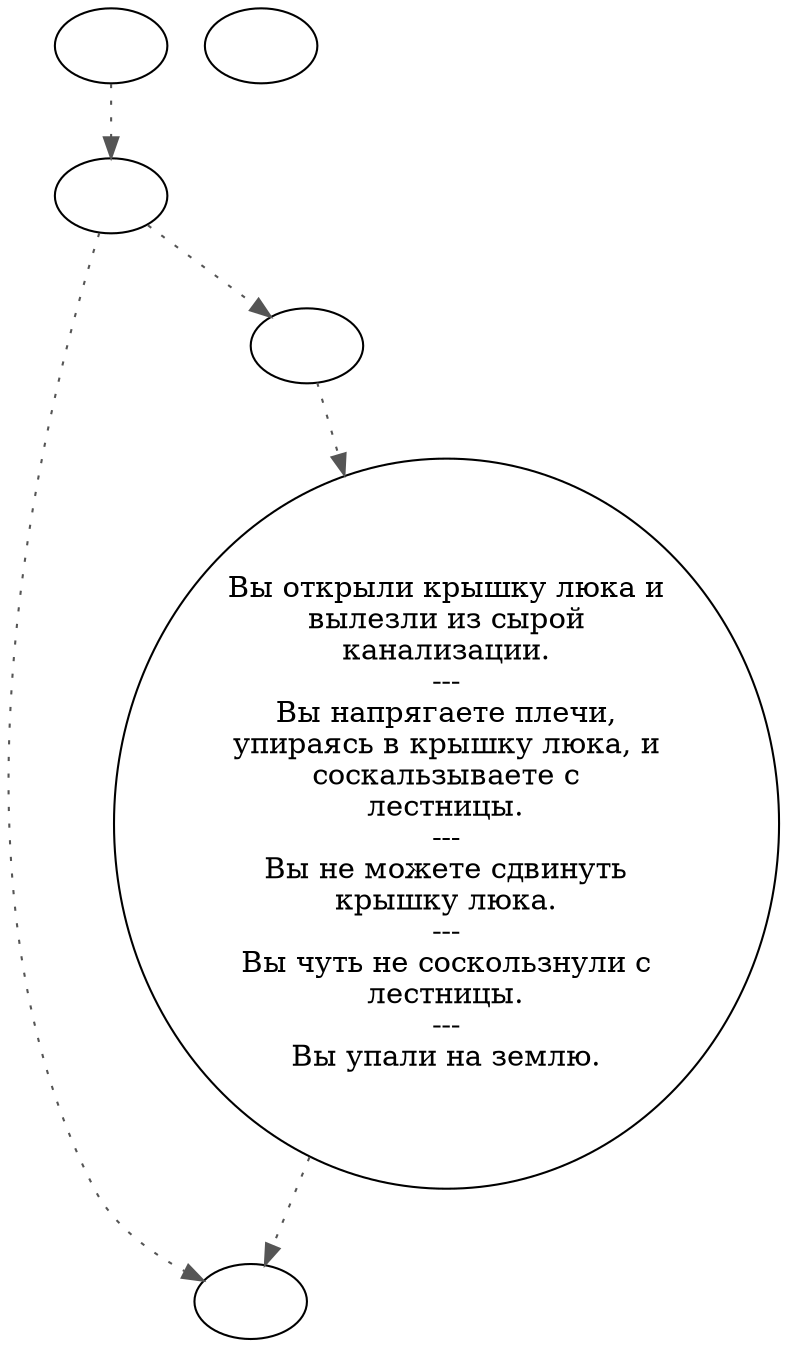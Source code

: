 digraph ladder {
  "start" [style=filled       fillcolor="#FFFFFF"       color="#000000"]
  "start" -> "do_stuff" [style=dotted color="#555555"]
  "start" [label=""]
  "do_stuff" [style=filled       fillcolor="#FFFFFF"       color="#000000"]
  "do_stuff" -> "ladder00" [style=dotted color="#555555"]
  "do_stuff" -> "ladder01" [style=dotted color="#555555"]
  "do_stuff" [label=""]
  "ladderend" [style=filled       fillcolor="#FFFFFF"       color="#000000"]
  "ladderend" [label=""]
  "ladder00" [style=filled       fillcolor="#FFFFFF"       color="#000000"]
  "ladder00" [label=""]
  "ladder01" [style=filled       fillcolor="#FFFFFF"       color="#000000"]
  "ladder01" -> "ladder01a" [style=dotted color="#555555"]
  "ladder01" [label=""]
  "ladder01a" [style=filled       fillcolor="#FFFFFF"       color="#000000"]
  "ladder01a" -> "ladder00" [style=dotted color="#555555"]
  "ladder01a" [label="Вы открыли крышку люка и\nвылезли из сырой\nканализации.\n---\nВы напрягаете плечи,\nупираясь в крышку люка, и\nсоскальзываете с\nлестницы.\n---\nВы не можете сдвинуть\nкрышку люка.\n---\nВы чуть не соскользнули с\nлестницы.\n---\nВы упали на землю."]
}